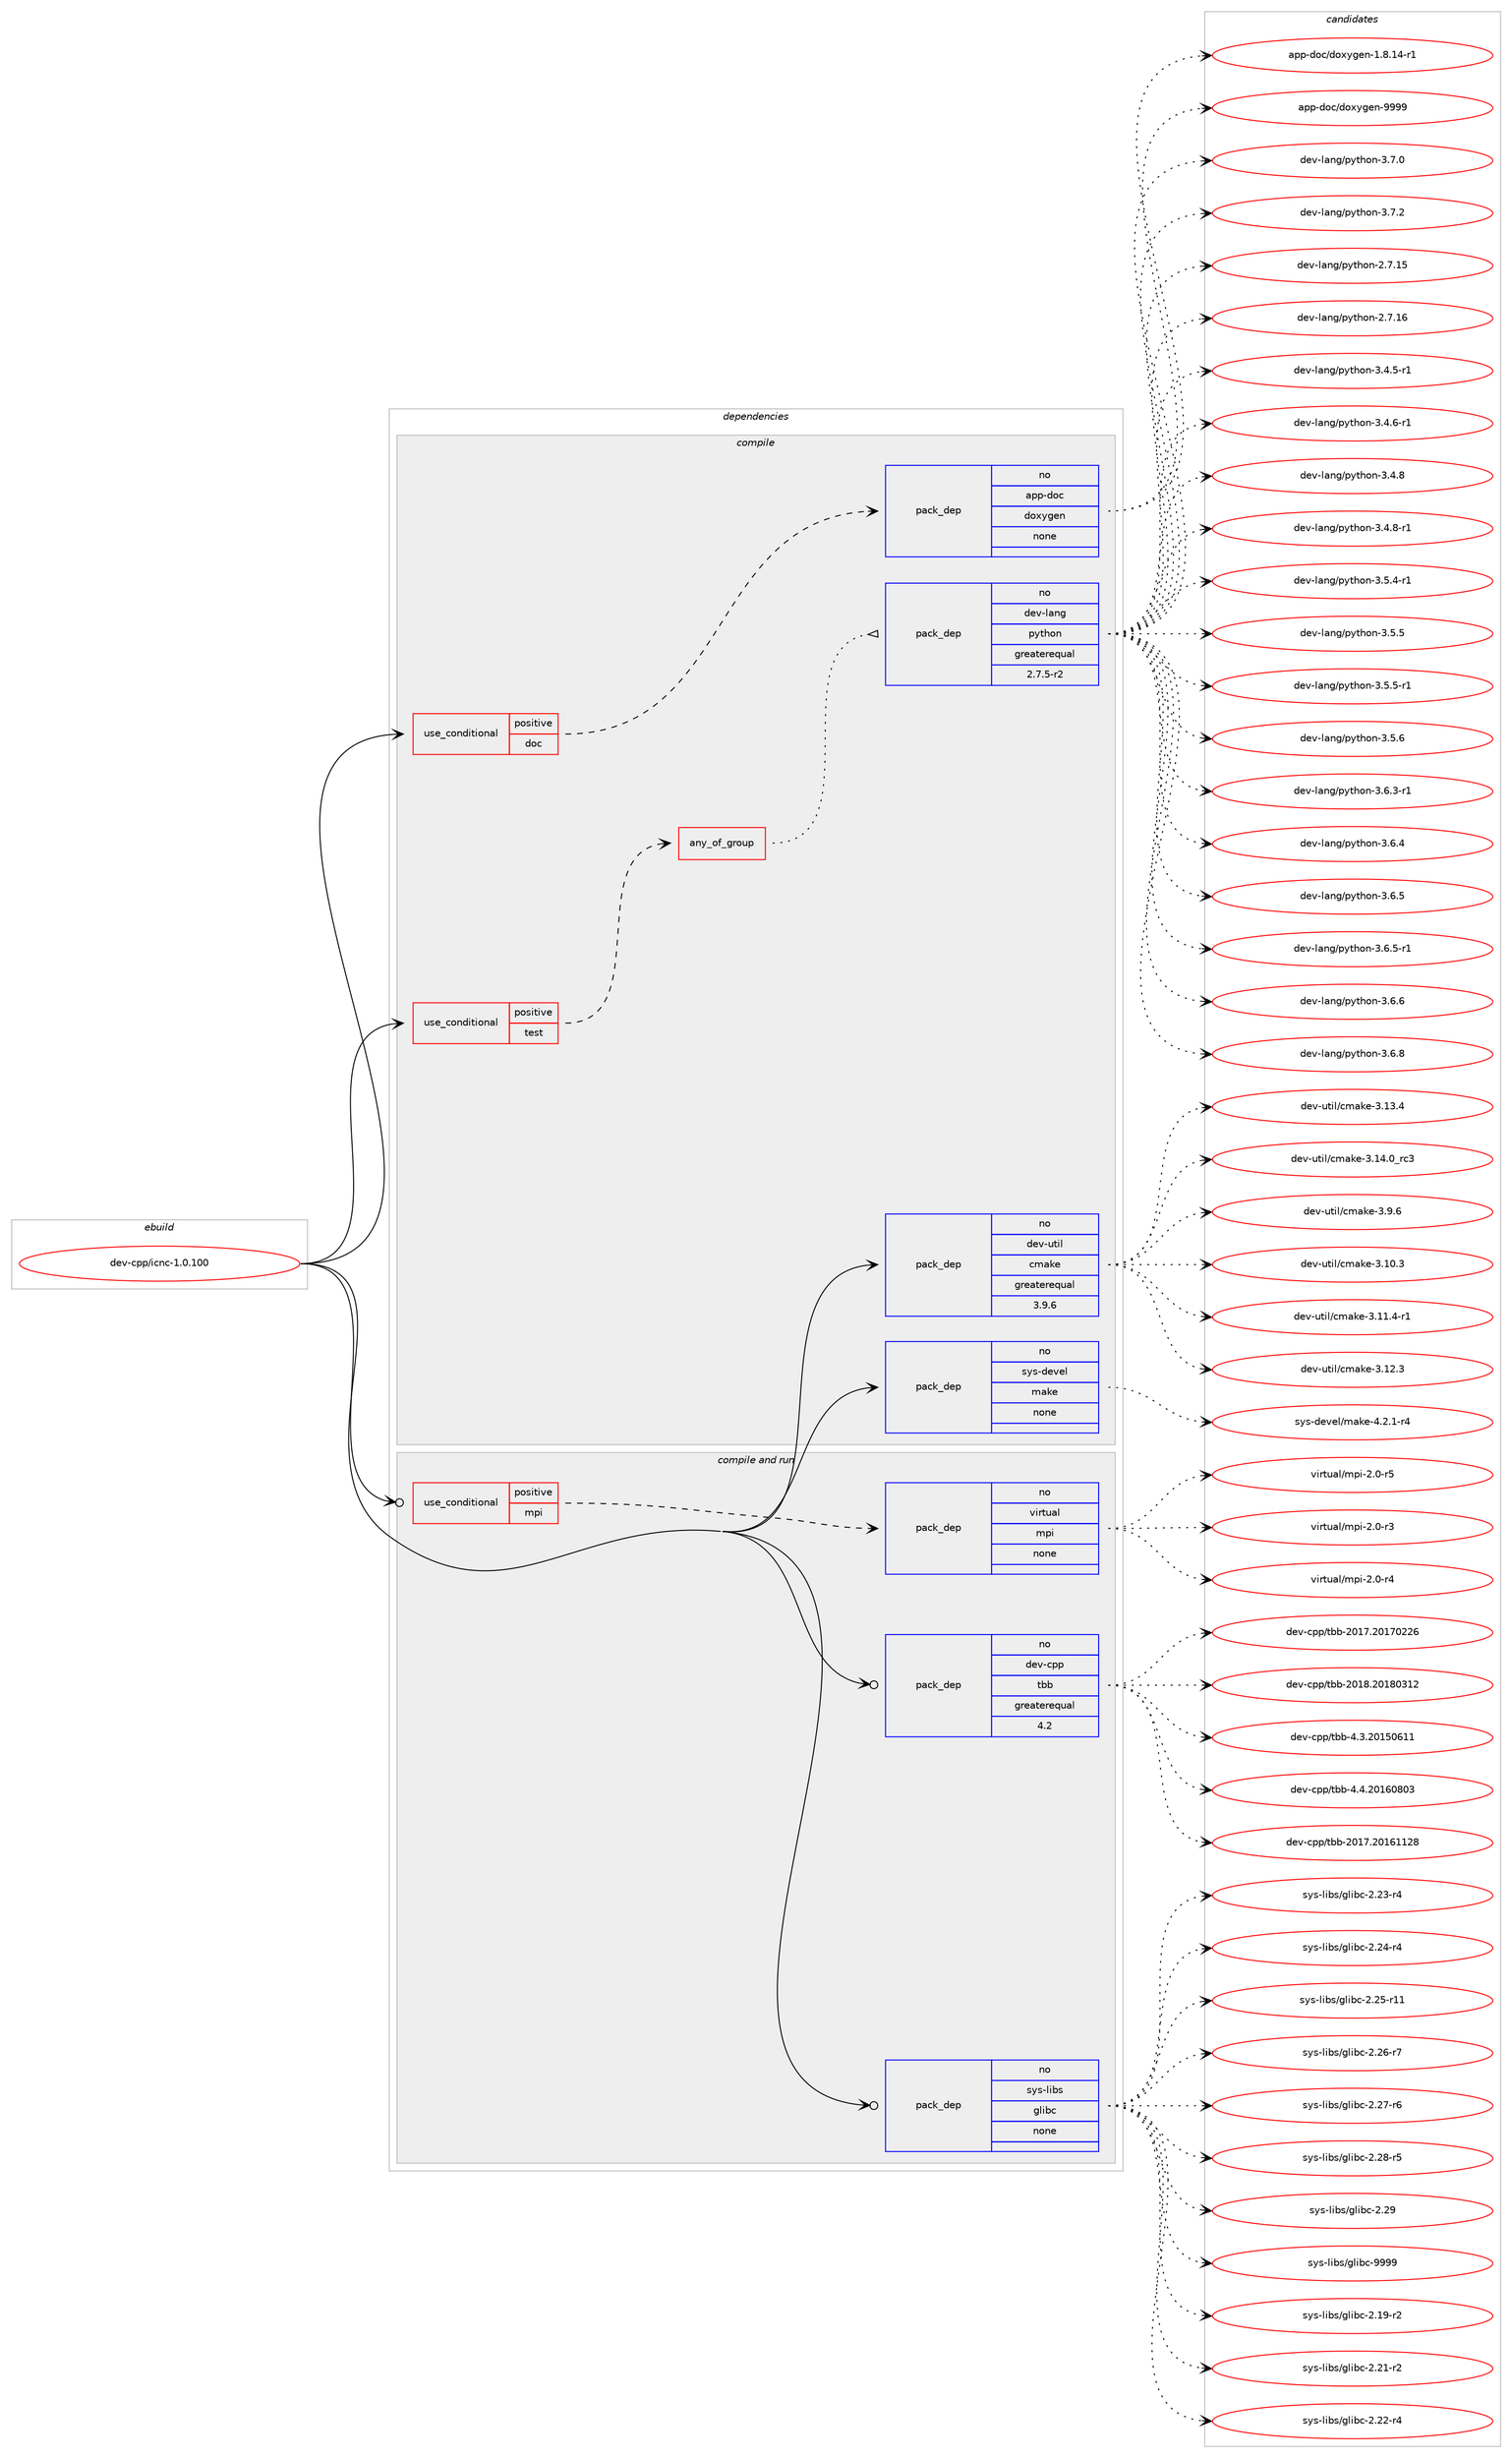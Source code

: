 digraph prolog {

# *************
# Graph options
# *************

newrank=true;
concentrate=true;
compound=true;
graph [rankdir=LR,fontname=Helvetica,fontsize=10,ranksep=1.5];#, ranksep=2.5, nodesep=0.2];
edge  [arrowhead=vee];
node  [fontname=Helvetica,fontsize=10];

# **********
# The ebuild
# **********

subgraph cluster_leftcol {
color=gray;
rank=same;
label=<<i>ebuild</i>>;
id [label="dev-cpp/icnc-1.0.100", color=red, width=4, href="../dev-cpp/icnc-1.0.100.svg"];
}

# ****************
# The dependencies
# ****************

subgraph cluster_midcol {
color=gray;
label=<<i>dependencies</i>>;
subgraph cluster_compile {
fillcolor="#eeeeee";
style=filled;
label=<<i>compile</i>>;
subgraph cond356535 {
dependency1317333 [label=<<TABLE BORDER="0" CELLBORDER="1" CELLSPACING="0" CELLPADDING="4"><TR><TD ROWSPAN="3" CELLPADDING="10">use_conditional</TD></TR><TR><TD>positive</TD></TR><TR><TD>doc</TD></TR></TABLE>>, shape=none, color=red];
subgraph pack939918 {
dependency1317334 [label=<<TABLE BORDER="0" CELLBORDER="1" CELLSPACING="0" CELLPADDING="4" WIDTH="220"><TR><TD ROWSPAN="6" CELLPADDING="30">pack_dep</TD></TR><TR><TD WIDTH="110">no</TD></TR><TR><TD>app-doc</TD></TR><TR><TD>doxygen</TD></TR><TR><TD>none</TD></TR><TR><TD></TD></TR></TABLE>>, shape=none, color=blue];
}
dependency1317333:e -> dependency1317334:w [weight=20,style="dashed",arrowhead="vee"];
}
id:e -> dependency1317333:w [weight=20,style="solid",arrowhead="vee"];
subgraph cond356536 {
dependency1317335 [label=<<TABLE BORDER="0" CELLBORDER="1" CELLSPACING="0" CELLPADDING="4"><TR><TD ROWSPAN="3" CELLPADDING="10">use_conditional</TD></TR><TR><TD>positive</TD></TR><TR><TD>test</TD></TR></TABLE>>, shape=none, color=red];
subgraph any20330 {
dependency1317336 [label=<<TABLE BORDER="0" CELLBORDER="1" CELLSPACING="0" CELLPADDING="4"><TR><TD CELLPADDING="10">any_of_group</TD></TR></TABLE>>, shape=none, color=red];subgraph pack939919 {
dependency1317337 [label=<<TABLE BORDER="0" CELLBORDER="1" CELLSPACING="0" CELLPADDING="4" WIDTH="220"><TR><TD ROWSPAN="6" CELLPADDING="30">pack_dep</TD></TR><TR><TD WIDTH="110">no</TD></TR><TR><TD>dev-lang</TD></TR><TR><TD>python</TD></TR><TR><TD>greaterequal</TD></TR><TR><TD>2.7.5-r2</TD></TR></TABLE>>, shape=none, color=blue];
}
dependency1317336:e -> dependency1317337:w [weight=20,style="dotted",arrowhead="oinv"];
}
dependency1317335:e -> dependency1317336:w [weight=20,style="dashed",arrowhead="vee"];
}
id:e -> dependency1317335:w [weight=20,style="solid",arrowhead="vee"];
subgraph pack939920 {
dependency1317338 [label=<<TABLE BORDER="0" CELLBORDER="1" CELLSPACING="0" CELLPADDING="4" WIDTH="220"><TR><TD ROWSPAN="6" CELLPADDING="30">pack_dep</TD></TR><TR><TD WIDTH="110">no</TD></TR><TR><TD>dev-util</TD></TR><TR><TD>cmake</TD></TR><TR><TD>greaterequal</TD></TR><TR><TD>3.9.6</TD></TR></TABLE>>, shape=none, color=blue];
}
id:e -> dependency1317338:w [weight=20,style="solid",arrowhead="vee"];
subgraph pack939921 {
dependency1317339 [label=<<TABLE BORDER="0" CELLBORDER="1" CELLSPACING="0" CELLPADDING="4" WIDTH="220"><TR><TD ROWSPAN="6" CELLPADDING="30">pack_dep</TD></TR><TR><TD WIDTH="110">no</TD></TR><TR><TD>sys-devel</TD></TR><TR><TD>make</TD></TR><TR><TD>none</TD></TR><TR><TD></TD></TR></TABLE>>, shape=none, color=blue];
}
id:e -> dependency1317339:w [weight=20,style="solid",arrowhead="vee"];
}
subgraph cluster_compileandrun {
fillcolor="#eeeeee";
style=filled;
label=<<i>compile and run</i>>;
subgraph cond356537 {
dependency1317340 [label=<<TABLE BORDER="0" CELLBORDER="1" CELLSPACING="0" CELLPADDING="4"><TR><TD ROWSPAN="3" CELLPADDING="10">use_conditional</TD></TR><TR><TD>positive</TD></TR><TR><TD>mpi</TD></TR></TABLE>>, shape=none, color=red];
subgraph pack939922 {
dependency1317341 [label=<<TABLE BORDER="0" CELLBORDER="1" CELLSPACING="0" CELLPADDING="4" WIDTH="220"><TR><TD ROWSPAN="6" CELLPADDING="30">pack_dep</TD></TR><TR><TD WIDTH="110">no</TD></TR><TR><TD>virtual</TD></TR><TR><TD>mpi</TD></TR><TR><TD>none</TD></TR><TR><TD></TD></TR></TABLE>>, shape=none, color=blue];
}
dependency1317340:e -> dependency1317341:w [weight=20,style="dashed",arrowhead="vee"];
}
id:e -> dependency1317340:w [weight=20,style="solid",arrowhead="odotvee"];
subgraph pack939923 {
dependency1317342 [label=<<TABLE BORDER="0" CELLBORDER="1" CELLSPACING="0" CELLPADDING="4" WIDTH="220"><TR><TD ROWSPAN="6" CELLPADDING="30">pack_dep</TD></TR><TR><TD WIDTH="110">no</TD></TR><TR><TD>dev-cpp</TD></TR><TR><TD>tbb</TD></TR><TR><TD>greaterequal</TD></TR><TR><TD>4.2</TD></TR></TABLE>>, shape=none, color=blue];
}
id:e -> dependency1317342:w [weight=20,style="solid",arrowhead="odotvee"];
subgraph pack939924 {
dependency1317343 [label=<<TABLE BORDER="0" CELLBORDER="1" CELLSPACING="0" CELLPADDING="4" WIDTH="220"><TR><TD ROWSPAN="6" CELLPADDING="30">pack_dep</TD></TR><TR><TD WIDTH="110">no</TD></TR><TR><TD>sys-libs</TD></TR><TR><TD>glibc</TD></TR><TR><TD>none</TD></TR><TR><TD></TD></TR></TABLE>>, shape=none, color=blue];
}
id:e -> dependency1317343:w [weight=20,style="solid",arrowhead="odotvee"];
}
subgraph cluster_run {
fillcolor="#eeeeee";
style=filled;
label=<<i>run</i>>;
}
}

# **************
# The candidates
# **************

subgraph cluster_choices {
rank=same;
color=gray;
label=<<i>candidates</i>>;

subgraph choice939918 {
color=black;
nodesep=1;
choice97112112451001119947100111120121103101110454946564649524511449 [label="app-doc/doxygen-1.8.14-r1", color=red, width=4,href="../app-doc/doxygen-1.8.14-r1.svg"];
choice971121124510011199471001111201211031011104557575757 [label="app-doc/doxygen-9999", color=red, width=4,href="../app-doc/doxygen-9999.svg"];
dependency1317334:e -> choice97112112451001119947100111120121103101110454946564649524511449:w [style=dotted,weight="100"];
dependency1317334:e -> choice971121124510011199471001111201211031011104557575757:w [style=dotted,weight="100"];
}
subgraph choice939919 {
color=black;
nodesep=1;
choice10010111845108971101034711212111610411111045504655464953 [label="dev-lang/python-2.7.15", color=red, width=4,href="../dev-lang/python-2.7.15.svg"];
choice10010111845108971101034711212111610411111045504655464954 [label="dev-lang/python-2.7.16", color=red, width=4,href="../dev-lang/python-2.7.16.svg"];
choice1001011184510897110103471121211161041111104551465246534511449 [label="dev-lang/python-3.4.5-r1", color=red, width=4,href="../dev-lang/python-3.4.5-r1.svg"];
choice1001011184510897110103471121211161041111104551465246544511449 [label="dev-lang/python-3.4.6-r1", color=red, width=4,href="../dev-lang/python-3.4.6-r1.svg"];
choice100101118451089711010347112121116104111110455146524656 [label="dev-lang/python-3.4.8", color=red, width=4,href="../dev-lang/python-3.4.8.svg"];
choice1001011184510897110103471121211161041111104551465246564511449 [label="dev-lang/python-3.4.8-r1", color=red, width=4,href="../dev-lang/python-3.4.8-r1.svg"];
choice1001011184510897110103471121211161041111104551465346524511449 [label="dev-lang/python-3.5.4-r1", color=red, width=4,href="../dev-lang/python-3.5.4-r1.svg"];
choice100101118451089711010347112121116104111110455146534653 [label="dev-lang/python-3.5.5", color=red, width=4,href="../dev-lang/python-3.5.5.svg"];
choice1001011184510897110103471121211161041111104551465346534511449 [label="dev-lang/python-3.5.5-r1", color=red, width=4,href="../dev-lang/python-3.5.5-r1.svg"];
choice100101118451089711010347112121116104111110455146534654 [label="dev-lang/python-3.5.6", color=red, width=4,href="../dev-lang/python-3.5.6.svg"];
choice1001011184510897110103471121211161041111104551465446514511449 [label="dev-lang/python-3.6.3-r1", color=red, width=4,href="../dev-lang/python-3.6.3-r1.svg"];
choice100101118451089711010347112121116104111110455146544652 [label="dev-lang/python-3.6.4", color=red, width=4,href="../dev-lang/python-3.6.4.svg"];
choice100101118451089711010347112121116104111110455146544653 [label="dev-lang/python-3.6.5", color=red, width=4,href="../dev-lang/python-3.6.5.svg"];
choice1001011184510897110103471121211161041111104551465446534511449 [label="dev-lang/python-3.6.5-r1", color=red, width=4,href="../dev-lang/python-3.6.5-r1.svg"];
choice100101118451089711010347112121116104111110455146544654 [label="dev-lang/python-3.6.6", color=red, width=4,href="../dev-lang/python-3.6.6.svg"];
choice100101118451089711010347112121116104111110455146544656 [label="dev-lang/python-3.6.8", color=red, width=4,href="../dev-lang/python-3.6.8.svg"];
choice100101118451089711010347112121116104111110455146554648 [label="dev-lang/python-3.7.0", color=red, width=4,href="../dev-lang/python-3.7.0.svg"];
choice100101118451089711010347112121116104111110455146554650 [label="dev-lang/python-3.7.2", color=red, width=4,href="../dev-lang/python-3.7.2.svg"];
dependency1317337:e -> choice10010111845108971101034711212111610411111045504655464953:w [style=dotted,weight="100"];
dependency1317337:e -> choice10010111845108971101034711212111610411111045504655464954:w [style=dotted,weight="100"];
dependency1317337:e -> choice1001011184510897110103471121211161041111104551465246534511449:w [style=dotted,weight="100"];
dependency1317337:e -> choice1001011184510897110103471121211161041111104551465246544511449:w [style=dotted,weight="100"];
dependency1317337:e -> choice100101118451089711010347112121116104111110455146524656:w [style=dotted,weight="100"];
dependency1317337:e -> choice1001011184510897110103471121211161041111104551465246564511449:w [style=dotted,weight="100"];
dependency1317337:e -> choice1001011184510897110103471121211161041111104551465346524511449:w [style=dotted,weight="100"];
dependency1317337:e -> choice100101118451089711010347112121116104111110455146534653:w [style=dotted,weight="100"];
dependency1317337:e -> choice1001011184510897110103471121211161041111104551465346534511449:w [style=dotted,weight="100"];
dependency1317337:e -> choice100101118451089711010347112121116104111110455146534654:w [style=dotted,weight="100"];
dependency1317337:e -> choice1001011184510897110103471121211161041111104551465446514511449:w [style=dotted,weight="100"];
dependency1317337:e -> choice100101118451089711010347112121116104111110455146544652:w [style=dotted,weight="100"];
dependency1317337:e -> choice100101118451089711010347112121116104111110455146544653:w [style=dotted,weight="100"];
dependency1317337:e -> choice1001011184510897110103471121211161041111104551465446534511449:w [style=dotted,weight="100"];
dependency1317337:e -> choice100101118451089711010347112121116104111110455146544654:w [style=dotted,weight="100"];
dependency1317337:e -> choice100101118451089711010347112121116104111110455146544656:w [style=dotted,weight="100"];
dependency1317337:e -> choice100101118451089711010347112121116104111110455146554648:w [style=dotted,weight="100"];
dependency1317337:e -> choice100101118451089711010347112121116104111110455146554650:w [style=dotted,weight="100"];
}
subgraph choice939920 {
color=black;
nodesep=1;
choice1001011184511711610510847991099710710145514649484651 [label="dev-util/cmake-3.10.3", color=red, width=4,href="../dev-util/cmake-3.10.3.svg"];
choice10010111845117116105108479910997107101455146494946524511449 [label="dev-util/cmake-3.11.4-r1", color=red, width=4,href="../dev-util/cmake-3.11.4-r1.svg"];
choice1001011184511711610510847991099710710145514649504651 [label="dev-util/cmake-3.12.3", color=red, width=4,href="../dev-util/cmake-3.12.3.svg"];
choice1001011184511711610510847991099710710145514649514652 [label="dev-util/cmake-3.13.4", color=red, width=4,href="../dev-util/cmake-3.13.4.svg"];
choice1001011184511711610510847991099710710145514649524648951149951 [label="dev-util/cmake-3.14.0_rc3", color=red, width=4,href="../dev-util/cmake-3.14.0_rc3.svg"];
choice10010111845117116105108479910997107101455146574654 [label="dev-util/cmake-3.9.6", color=red, width=4,href="../dev-util/cmake-3.9.6.svg"];
dependency1317338:e -> choice1001011184511711610510847991099710710145514649484651:w [style=dotted,weight="100"];
dependency1317338:e -> choice10010111845117116105108479910997107101455146494946524511449:w [style=dotted,weight="100"];
dependency1317338:e -> choice1001011184511711610510847991099710710145514649504651:w [style=dotted,weight="100"];
dependency1317338:e -> choice1001011184511711610510847991099710710145514649514652:w [style=dotted,weight="100"];
dependency1317338:e -> choice1001011184511711610510847991099710710145514649524648951149951:w [style=dotted,weight="100"];
dependency1317338:e -> choice10010111845117116105108479910997107101455146574654:w [style=dotted,weight="100"];
}
subgraph choice939921 {
color=black;
nodesep=1;
choice1151211154510010111810110847109971071014552465046494511452 [label="sys-devel/make-4.2.1-r4", color=red, width=4,href="../sys-devel/make-4.2.1-r4.svg"];
dependency1317339:e -> choice1151211154510010111810110847109971071014552465046494511452:w [style=dotted,weight="100"];
}
subgraph choice939922 {
color=black;
nodesep=1;
choice1181051141161179710847109112105455046484511451 [label="virtual/mpi-2.0-r3", color=red, width=4,href="../virtual/mpi-2.0-r3.svg"];
choice1181051141161179710847109112105455046484511452 [label="virtual/mpi-2.0-r4", color=red, width=4,href="../virtual/mpi-2.0-r4.svg"];
choice1181051141161179710847109112105455046484511453 [label="virtual/mpi-2.0-r5", color=red, width=4,href="../virtual/mpi-2.0-r5.svg"];
dependency1317341:e -> choice1181051141161179710847109112105455046484511451:w [style=dotted,weight="100"];
dependency1317341:e -> choice1181051141161179710847109112105455046484511452:w [style=dotted,weight="100"];
dependency1317341:e -> choice1181051141161179710847109112105455046484511453:w [style=dotted,weight="100"];
}
subgraph choice939923 {
color=black;
nodesep=1;
choice10010111845991121124711698984550484955465048495449495056 [label="dev-cpp/tbb-2017.20161128", color=red, width=4,href="../dev-cpp/tbb-2017.20161128.svg"];
choice10010111845991121124711698984550484955465048495548505054 [label="dev-cpp/tbb-2017.20170226", color=red, width=4,href="../dev-cpp/tbb-2017.20170226.svg"];
choice10010111845991121124711698984550484956465048495648514950 [label="dev-cpp/tbb-2018.20180312", color=red, width=4,href="../dev-cpp/tbb-2018.20180312.svg"];
choice100101118459911211247116989845524651465048495348544949 [label="dev-cpp/tbb-4.3.20150611", color=red, width=4,href="../dev-cpp/tbb-4.3.20150611.svg"];
choice100101118459911211247116989845524652465048495448564851 [label="dev-cpp/tbb-4.4.20160803", color=red, width=4,href="../dev-cpp/tbb-4.4.20160803.svg"];
dependency1317342:e -> choice10010111845991121124711698984550484955465048495449495056:w [style=dotted,weight="100"];
dependency1317342:e -> choice10010111845991121124711698984550484955465048495548505054:w [style=dotted,weight="100"];
dependency1317342:e -> choice10010111845991121124711698984550484956465048495648514950:w [style=dotted,weight="100"];
dependency1317342:e -> choice100101118459911211247116989845524651465048495348544949:w [style=dotted,weight="100"];
dependency1317342:e -> choice100101118459911211247116989845524652465048495448564851:w [style=dotted,weight="100"];
}
subgraph choice939924 {
color=black;
nodesep=1;
choice115121115451081059811547103108105989945504649574511450 [label="sys-libs/glibc-2.19-r2", color=red, width=4,href="../sys-libs/glibc-2.19-r2.svg"];
choice115121115451081059811547103108105989945504650494511450 [label="sys-libs/glibc-2.21-r2", color=red, width=4,href="../sys-libs/glibc-2.21-r2.svg"];
choice115121115451081059811547103108105989945504650504511452 [label="sys-libs/glibc-2.22-r4", color=red, width=4,href="../sys-libs/glibc-2.22-r4.svg"];
choice115121115451081059811547103108105989945504650514511452 [label="sys-libs/glibc-2.23-r4", color=red, width=4,href="../sys-libs/glibc-2.23-r4.svg"];
choice115121115451081059811547103108105989945504650524511452 [label="sys-libs/glibc-2.24-r4", color=red, width=4,href="../sys-libs/glibc-2.24-r4.svg"];
choice11512111545108105981154710310810598994550465053451144949 [label="sys-libs/glibc-2.25-r11", color=red, width=4,href="../sys-libs/glibc-2.25-r11.svg"];
choice115121115451081059811547103108105989945504650544511455 [label="sys-libs/glibc-2.26-r7", color=red, width=4,href="../sys-libs/glibc-2.26-r7.svg"];
choice115121115451081059811547103108105989945504650554511454 [label="sys-libs/glibc-2.27-r6", color=red, width=4,href="../sys-libs/glibc-2.27-r6.svg"];
choice115121115451081059811547103108105989945504650564511453 [label="sys-libs/glibc-2.28-r5", color=red, width=4,href="../sys-libs/glibc-2.28-r5.svg"];
choice11512111545108105981154710310810598994550465057 [label="sys-libs/glibc-2.29", color=red, width=4,href="../sys-libs/glibc-2.29.svg"];
choice11512111545108105981154710310810598994557575757 [label="sys-libs/glibc-9999", color=red, width=4,href="../sys-libs/glibc-9999.svg"];
dependency1317343:e -> choice115121115451081059811547103108105989945504649574511450:w [style=dotted,weight="100"];
dependency1317343:e -> choice115121115451081059811547103108105989945504650494511450:w [style=dotted,weight="100"];
dependency1317343:e -> choice115121115451081059811547103108105989945504650504511452:w [style=dotted,weight="100"];
dependency1317343:e -> choice115121115451081059811547103108105989945504650514511452:w [style=dotted,weight="100"];
dependency1317343:e -> choice115121115451081059811547103108105989945504650524511452:w [style=dotted,weight="100"];
dependency1317343:e -> choice11512111545108105981154710310810598994550465053451144949:w [style=dotted,weight="100"];
dependency1317343:e -> choice115121115451081059811547103108105989945504650544511455:w [style=dotted,weight="100"];
dependency1317343:e -> choice115121115451081059811547103108105989945504650554511454:w [style=dotted,weight="100"];
dependency1317343:e -> choice115121115451081059811547103108105989945504650564511453:w [style=dotted,weight="100"];
dependency1317343:e -> choice11512111545108105981154710310810598994550465057:w [style=dotted,weight="100"];
dependency1317343:e -> choice11512111545108105981154710310810598994557575757:w [style=dotted,weight="100"];
}
}

}

